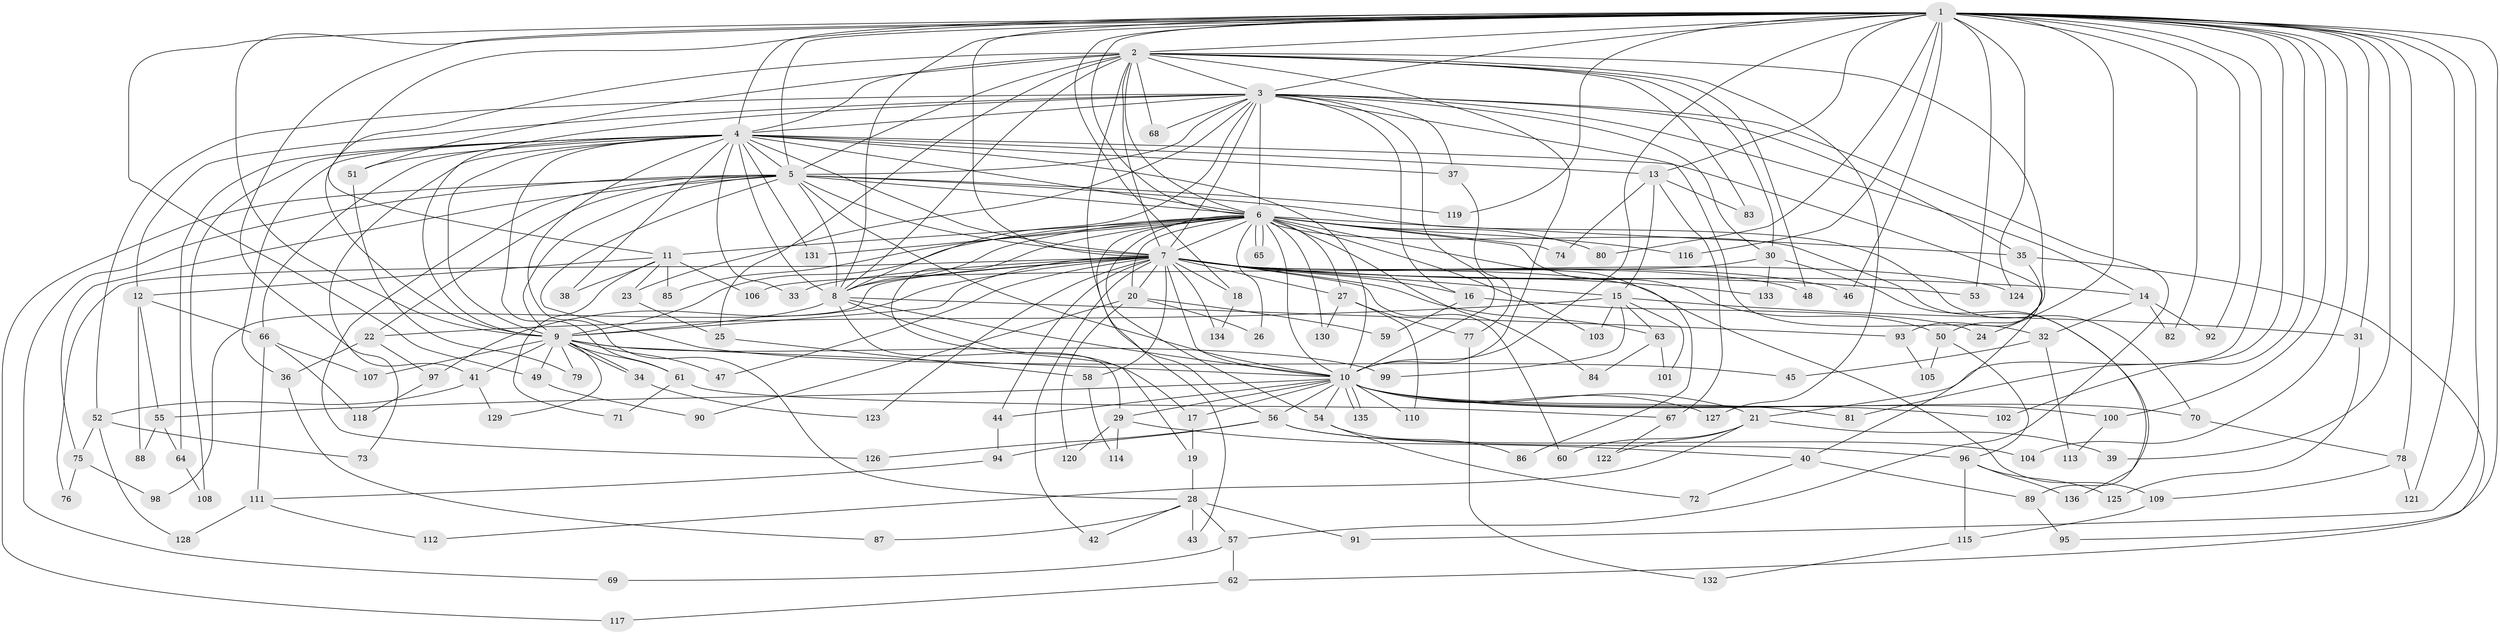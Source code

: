 // Generated by graph-tools (version 1.1) at 2025/25/03/09/25 03:25:37]
// undirected, 136 vertices, 297 edges
graph export_dot {
graph [start="1"]
  node [color=gray90,style=filled];
  1;
  2;
  3;
  4;
  5;
  6;
  7;
  8;
  9;
  10;
  11;
  12;
  13;
  14;
  15;
  16;
  17;
  18;
  19;
  20;
  21;
  22;
  23;
  24;
  25;
  26;
  27;
  28;
  29;
  30;
  31;
  32;
  33;
  34;
  35;
  36;
  37;
  38;
  39;
  40;
  41;
  42;
  43;
  44;
  45;
  46;
  47;
  48;
  49;
  50;
  51;
  52;
  53;
  54;
  55;
  56;
  57;
  58;
  59;
  60;
  61;
  62;
  63;
  64;
  65;
  66;
  67;
  68;
  69;
  70;
  71;
  72;
  73;
  74;
  75;
  76;
  77;
  78;
  79;
  80;
  81;
  82;
  83;
  84;
  85;
  86;
  87;
  88;
  89;
  90;
  91;
  92;
  93;
  94;
  95;
  96;
  97;
  98;
  99;
  100;
  101;
  102;
  103;
  104;
  105;
  106;
  107;
  108;
  109;
  110;
  111;
  112;
  113;
  114;
  115;
  116;
  117;
  118;
  119;
  120;
  121;
  122;
  123;
  124;
  125;
  126;
  127;
  128;
  129;
  130;
  131;
  132;
  133;
  134;
  135;
  136;
  1 -- 2;
  1 -- 3;
  1 -- 4;
  1 -- 5;
  1 -- 6;
  1 -- 7;
  1 -- 8;
  1 -- 9;
  1 -- 10;
  1 -- 11;
  1 -- 13;
  1 -- 18;
  1 -- 21;
  1 -- 24;
  1 -- 31;
  1 -- 39;
  1 -- 46;
  1 -- 49;
  1 -- 53;
  1 -- 73;
  1 -- 78;
  1 -- 80;
  1 -- 81;
  1 -- 82;
  1 -- 91;
  1 -- 92;
  1 -- 95;
  1 -- 100;
  1 -- 102;
  1 -- 104;
  1 -- 116;
  1 -- 119;
  1 -- 121;
  1 -- 124;
  2 -- 3;
  2 -- 4;
  2 -- 5;
  2 -- 6;
  2 -- 7;
  2 -- 8;
  2 -- 9;
  2 -- 10;
  2 -- 25;
  2 -- 30;
  2 -- 48;
  2 -- 51;
  2 -- 56;
  2 -- 68;
  2 -- 83;
  2 -- 93;
  2 -- 127;
  3 -- 4;
  3 -- 5;
  3 -- 6;
  3 -- 7;
  3 -- 8;
  3 -- 9;
  3 -- 10;
  3 -- 12;
  3 -- 14;
  3 -- 16;
  3 -- 23;
  3 -- 30;
  3 -- 32;
  3 -- 35;
  3 -- 37;
  3 -- 52;
  3 -- 57;
  3 -- 68;
  4 -- 5;
  4 -- 6;
  4 -- 7;
  4 -- 8;
  4 -- 9;
  4 -- 10;
  4 -- 13;
  4 -- 28;
  4 -- 33;
  4 -- 36;
  4 -- 37;
  4 -- 38;
  4 -- 40;
  4 -- 41;
  4 -- 51;
  4 -- 61;
  4 -- 64;
  4 -- 66;
  4 -- 108;
  4 -- 131;
  5 -- 6;
  5 -- 7;
  5 -- 8;
  5 -- 9;
  5 -- 10;
  5 -- 22;
  5 -- 45;
  5 -- 69;
  5 -- 70;
  5 -- 75;
  5 -- 117;
  5 -- 119;
  5 -- 126;
  6 -- 7;
  6 -- 8;
  6 -- 9;
  6 -- 10;
  6 -- 11;
  6 -- 19;
  6 -- 20;
  6 -- 26;
  6 -- 27;
  6 -- 35;
  6 -- 43;
  6 -- 50;
  6 -- 54;
  6 -- 65;
  6 -- 65;
  6 -- 74;
  6 -- 80;
  6 -- 84;
  6 -- 85;
  6 -- 86;
  6 -- 89;
  6 -- 103;
  6 -- 116;
  6 -- 130;
  6 -- 131;
  7 -- 8;
  7 -- 9;
  7 -- 10;
  7 -- 14;
  7 -- 15;
  7 -- 16;
  7 -- 18;
  7 -- 20;
  7 -- 27;
  7 -- 33;
  7 -- 42;
  7 -- 44;
  7 -- 46;
  7 -- 47;
  7 -- 48;
  7 -- 53;
  7 -- 58;
  7 -- 60;
  7 -- 63;
  7 -- 76;
  7 -- 97;
  7 -- 98;
  7 -- 109;
  7 -- 123;
  7 -- 124;
  7 -- 133;
  7 -- 134;
  8 -- 9;
  8 -- 10;
  8 -- 17;
  8 -- 29;
  8 -- 93;
  9 -- 10;
  9 -- 34;
  9 -- 34;
  9 -- 41;
  9 -- 47;
  9 -- 49;
  9 -- 61;
  9 -- 79;
  9 -- 99;
  9 -- 107;
  9 -- 129;
  10 -- 17;
  10 -- 21;
  10 -- 29;
  10 -- 44;
  10 -- 54;
  10 -- 55;
  10 -- 56;
  10 -- 70;
  10 -- 81;
  10 -- 100;
  10 -- 102;
  10 -- 110;
  10 -- 127;
  10 -- 135;
  10 -- 135;
  11 -- 12;
  11 -- 23;
  11 -- 38;
  11 -- 71;
  11 -- 85;
  11 -- 106;
  12 -- 55;
  12 -- 66;
  12 -- 88;
  13 -- 15;
  13 -- 67;
  13 -- 74;
  13 -- 83;
  14 -- 32;
  14 -- 82;
  14 -- 92;
  15 -- 22;
  15 -- 31;
  15 -- 63;
  15 -- 99;
  15 -- 101;
  15 -- 103;
  16 -- 24;
  16 -- 59;
  17 -- 19;
  18 -- 134;
  19 -- 28;
  20 -- 26;
  20 -- 59;
  20 -- 90;
  20 -- 120;
  21 -- 39;
  21 -- 60;
  21 -- 112;
  21 -- 122;
  22 -- 36;
  22 -- 97;
  23 -- 25;
  25 -- 58;
  27 -- 77;
  27 -- 110;
  27 -- 130;
  28 -- 42;
  28 -- 43;
  28 -- 57;
  28 -- 87;
  28 -- 91;
  29 -- 40;
  29 -- 114;
  29 -- 120;
  30 -- 106;
  30 -- 133;
  30 -- 136;
  31 -- 125;
  32 -- 45;
  32 -- 113;
  34 -- 123;
  35 -- 50;
  35 -- 62;
  36 -- 87;
  37 -- 77;
  40 -- 72;
  40 -- 89;
  41 -- 52;
  41 -- 129;
  44 -- 94;
  49 -- 90;
  50 -- 96;
  50 -- 105;
  51 -- 79;
  52 -- 73;
  52 -- 75;
  52 -- 128;
  54 -- 72;
  54 -- 86;
  55 -- 64;
  55 -- 88;
  56 -- 94;
  56 -- 96;
  56 -- 104;
  56 -- 126;
  57 -- 62;
  57 -- 69;
  58 -- 114;
  61 -- 67;
  61 -- 71;
  62 -- 117;
  63 -- 84;
  63 -- 101;
  64 -- 108;
  66 -- 107;
  66 -- 111;
  66 -- 118;
  67 -- 122;
  70 -- 78;
  75 -- 76;
  75 -- 98;
  77 -- 132;
  78 -- 109;
  78 -- 121;
  89 -- 95;
  93 -- 105;
  94 -- 111;
  96 -- 115;
  96 -- 125;
  96 -- 136;
  97 -- 118;
  100 -- 113;
  109 -- 115;
  111 -- 112;
  111 -- 128;
  115 -- 132;
}
